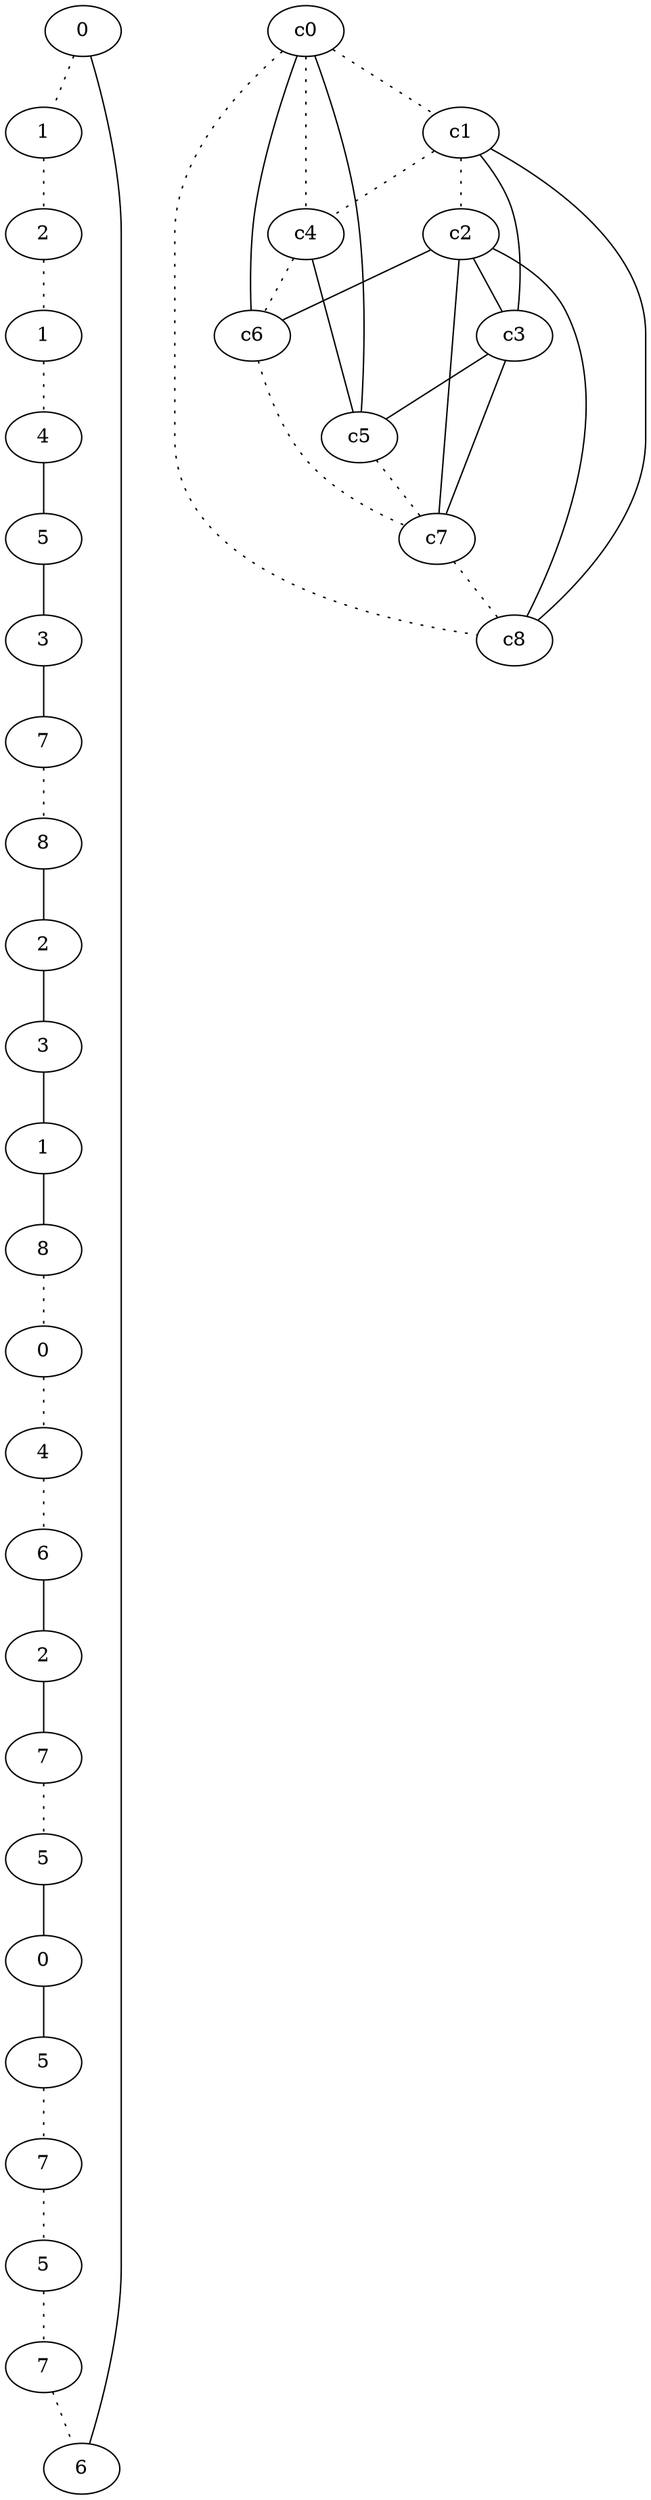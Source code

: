graph {
a0[label=0];
a1[label=1];
a2[label=2];
a3[label=1];
a4[label=4];
a5[label=5];
a6[label=3];
a7[label=7];
a8[label=8];
a9[label=2];
a10[label=3];
a11[label=1];
a12[label=8];
a13[label=0];
a14[label=4];
a15[label=6];
a16[label=2];
a17[label=7];
a18[label=5];
a19[label=0];
a20[label=5];
a21[label=7];
a22[label=5];
a23[label=7];
a24[label=6];
a0 -- a1 [style=dotted];
a0 -- a24;
a1 -- a2 [style=dotted];
a2 -- a3 [style=dotted];
a3 -- a4 [style=dotted];
a4 -- a5;
a5 -- a6;
a6 -- a7;
a7 -- a8 [style=dotted];
a8 -- a9;
a9 -- a10;
a10 -- a11;
a11 -- a12;
a12 -- a13 [style=dotted];
a13 -- a14 [style=dotted];
a14 -- a15 [style=dotted];
a15 -- a16;
a16 -- a17;
a17 -- a18 [style=dotted];
a18 -- a19;
a19 -- a20;
a20 -- a21 [style=dotted];
a21 -- a22 [style=dotted];
a22 -- a23 [style=dotted];
a23 -- a24 [style=dotted];
c0 -- c1 [style=dotted];
c0 -- c4 [style=dotted];
c0 -- c5;
c0 -- c6;
c0 -- c8 [style=dotted];
c1 -- c2 [style=dotted];
c1 -- c3;
c1 -- c4 [style=dotted];
c1 -- c8;
c2 -- c3;
c2 -- c6;
c2 -- c7;
c2 -- c8;
c3 -- c5;
c3 -- c7;
c4 -- c5;
c4 -- c6 [style=dotted];
c5 -- c7 [style=dotted];
c6 -- c7 [style=dotted];
c7 -- c8 [style=dotted];
}
